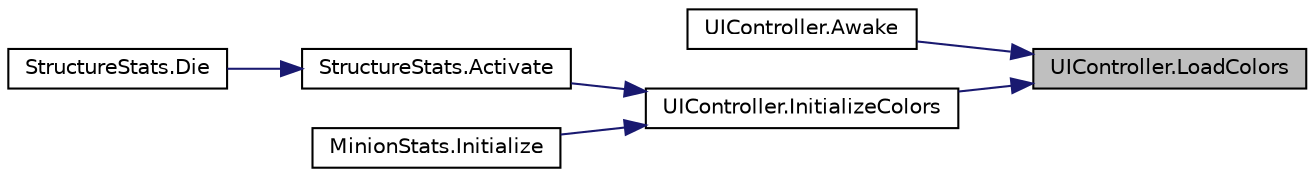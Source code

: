 digraph "UIController.LoadColors"
{
 // INTERACTIVE_SVG=YES
 // LATEX_PDF_SIZE
  edge [fontname="Helvetica",fontsize="10",labelfontname="Helvetica",labelfontsize="10"];
  node [fontname="Helvetica",fontsize="10",shape=record];
  rankdir="RL";
  Node1 [label="UIController.LoadColors",height=0.2,width=0.4,color="black", fillcolor="grey75", style="filled", fontcolor="black",tooltip="Loads all the necessary colors for all the dynamic UIs in the game"];
  Node1 -> Node2 [dir="back",color="midnightblue",fontsize="10",style="solid",fontname="Helvetica"];
  Node2 [label="UIController.Awake",height=0.2,width=0.4,color="black", fillcolor="white", style="filled",URL="$class_u_i_controller.html#ab1853922923ea143f0e27d10425a3adb",tooltip=" "];
  Node1 -> Node3 [dir="back",color="midnightblue",fontsize="10",style="solid",fontname="Helvetica"];
  Node3 [label="UIController.InitializeColors",height=0.2,width=0.4,color="black", fillcolor="white", style="filled",URL="$class_u_i_controller.html#a5f4c8564677f50adca215a4c91020c5c",tooltip=" "];
  Node3 -> Node4 [dir="back",color="midnightblue",fontsize="10",style="solid",fontname="Helvetica"];
  Node4 [label="StructureStats.Activate",height=0.2,width=0.4,color="black", fillcolor="white", style="filled",URL="$class_structure_stats.html#a9288d34a28aecd99033a0f2998df3a21",tooltip=" "];
  Node4 -> Node5 [dir="back",color="midnightblue",fontsize="10",style="solid",fontname="Helvetica"];
  Node5 [label="StructureStats.Die",height=0.2,width=0.4,color="black", fillcolor="white", style="filled",URL="$class_structure_stats.html#a47d6bbbce7de8a935120066f849d8bd4",tooltip="Function that implements what is done when this entity dies."];
  Node3 -> Node6 [dir="back",color="midnightblue",fontsize="10",style="solid",fontname="Helvetica"];
  Node6 [label="MinionStats.Initialize",height=0.2,width=0.4,color="black", fillcolor="white", style="filled",URL="$class_minion_stats.html#aa5a0ca66d4dd72c3e70c7ae9ee8e6cb8",tooltip=" "];
}
